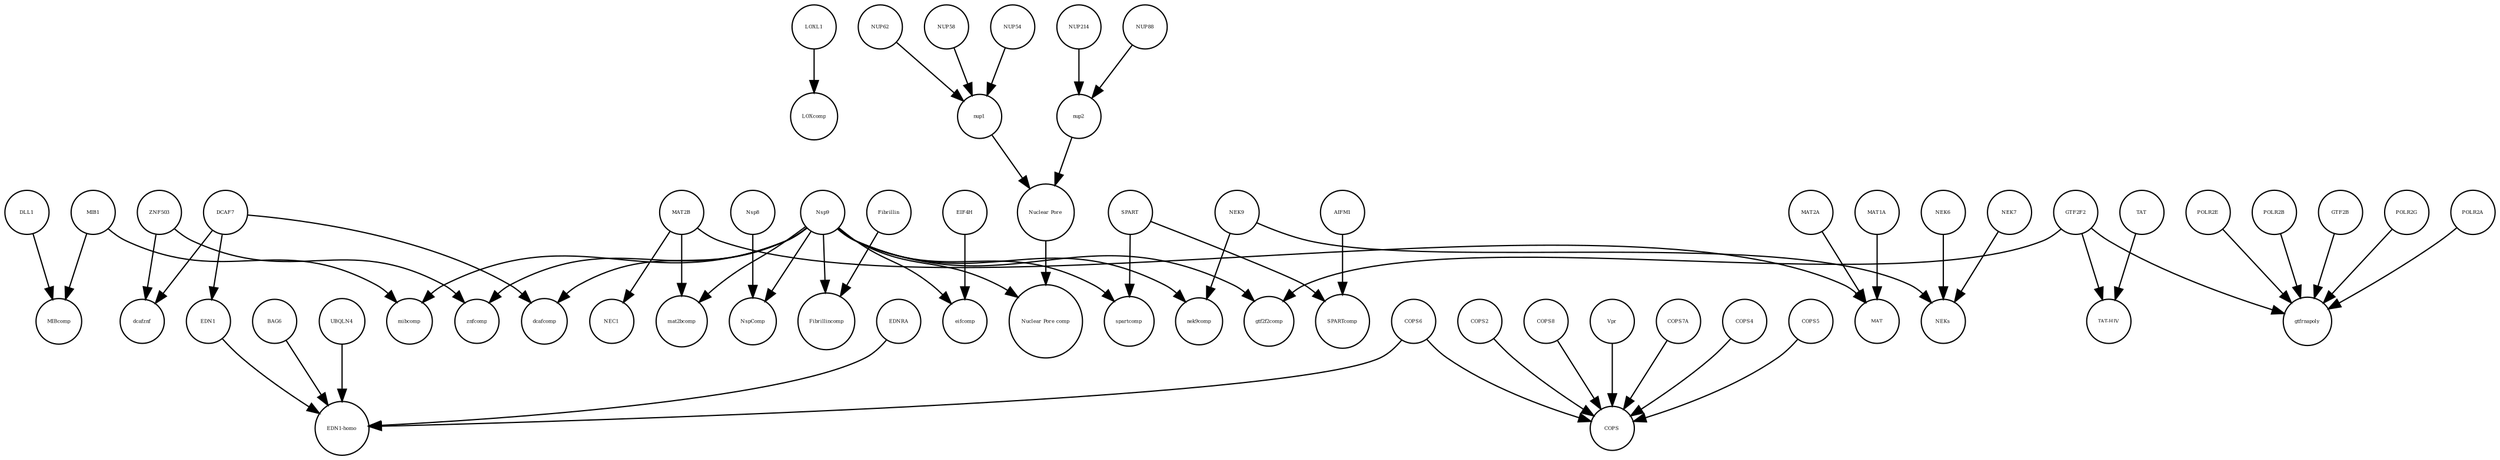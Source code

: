 strict digraph  {
LOXL1 [annotation="", bipartite=0, cls=macromolecule, fontsize=4, label=LOXL1, shape=circle];
NEC1 [annotation="", bipartite=0, cls=complex, fontsize=4, label=NEC1, shape=circle];
NUP58 [annotation=urn_miriam_uniprot_Q9BVL2, bipartite=0, cls=macromolecule, fontsize=4, label=NUP58, shape=circle];
mibcomp [annotation="", bipartite=0, cls=complex, fontsize=4, label=mibcomp, shape=circle];
POLR2A [annotation=urn_miriam_uniprot_P30876, bipartite=0, cls=macromolecule, fontsize=4, label=POLR2A, shape=circle];
POLR2E [annotation="", bipartite=0, cls=macromolecule, fontsize=4, label=POLR2E, shape=circle];
UBQLN4 [annotation="", bipartite=0, cls=macromolecule, fontsize=4, label=UBQLN4, shape=circle];
SPARTcomp [annotation="", bipartite=0, cls=complex, fontsize=4, label=SPARTcomp, shape=circle];
LOXcomp [annotation="", bipartite=0, cls=complex, fontsize=4, label=LOXcomp, shape=circle];
Fibrillin [annotation="", bipartite=0, cls=complex, fontsize=4, label=Fibrillin, shape=circle];
znfcomp [annotation="", bipartite=0, cls=complex, fontsize=4, label=znfcomp, shape=circle];
"EDN1-homo" [annotation="", bipartite=0, cls=complex, fontsize=4, label="EDN1-homo", shape=circle];
ZNF503 [annotation=urn_miriam_uniprot_Q96F45, bipartite=0, cls=macromolecule, fontsize=4, label=ZNF503, shape=circle];
POLR2B [annotation="", bipartite=0, cls=macromolecule, fontsize=4, label=POLR2B, shape=circle];
NEK6 [annotation="", bipartite=0, cls=macromolecule, fontsize=4, label=NEK6, shape=circle];
MAT2B [annotation="urn_miriam_uniprot_Q9NZL9|urn_miriam_pubmed_10644686|urn_miriam_pubmed_23189196|urn_miriam_pubmed_25075345|urn_miriam_pubmed_23425511", bipartite=0, cls=macromolecule, fontsize=4, label=MAT2B, shape=circle];
NspComp [annotation="", bipartite=0, cls=complex, fontsize=4, label=NspComp, shape=circle];
"TAT-HIV" [annotation="", bipartite=0, cls=complex, fontsize=4, label="TAT-HIV", shape=circle];
NEK7 [annotation="", bipartite=0, cls=macromolecule, fontsize=4, label=NEK7, shape=circle];
mat2bcomp [annotation="", bipartite=0, cls=complex, fontsize=4, label=mat2bcomp, shape=circle];
nup1 [annotation="", bipartite=0, cls=complex, fontsize=4, label=nup1, shape=circle];
COPS6 [annotation="", bipartite=0, cls=macromolecule, fontsize=4, label=COPS6, shape=circle];
COPS2 [annotation="", bipartite=0, cls=macromolecule, fontsize=4, label=COPS2, shape=circle];
Nsp9 [annotation="urn_miriam_uniprot_P0DTD1|urn_miriam_ncbiprotein_YP_009725305", bipartite=0, cls=macromolecule, fontsize=4, label=Nsp9, shape=circle];
MIBcomp [annotation="", bipartite=0, cls=complex, fontsize=4, label=MIBcomp, shape=circle];
spartcomp [annotation="", bipartite=0, cls=complex, fontsize=4, label=spartcomp, shape=circle];
EDNRA [annotation="", bipartite=0, cls=macromolecule, fontsize=4, label=EDNRA, shape=circle];
GTF2F2 [annotation="urn_miriam_uniprot_P13984|urn_miriam_pubmed_10428810", bipartite=0, cls=macromolecule, fontsize=4, label=GTF2F2, shape=circle];
gtfrnapoly [annotation="", bipartite=0, cls=complex, fontsize=4, label=gtfrnapoly, shape=circle];
NEK9 [annotation=urn_miriam_uniprot_Q8TD19, bipartite=0, cls=macromolecule, fontsize=4, label=NEK9, shape=circle];
DCAF7 [annotation="urn_miriam_uniprot_P61962|urn_miriam_pubmed_16887337|urn_miriam_pubmed_16949367", bipartite=0, cls=macromolecule, fontsize=4, label=DCAF7, shape=circle];
NUP54 [annotation=urn_miriam_uniprot_Q7Z3B4, bipartite=0, cls=macromolecule, fontsize=4, label=NUP54, shape=circle];
COPS8 [annotation="", bipartite=0, cls=macromolecule, fontsize=4, label=COPS8, shape=circle];
MAT2A [annotation="", bipartite=0, cls=macromolecule, fontsize=4, label=MAT2A, shape=circle];
MAT [annotation="", bipartite=0, cls=complex, fontsize=4, label=MAT, shape=circle];
EIF4H [annotation="urn_miriam_uniprot_Q15056|urn_miriam_pubmed_10585411|urn_miriam_pubmed_11418588", bipartite=0, cls=macromolecule, fontsize=4, label=EIF4H, shape=circle];
NUP214 [annotation=urn_miriam_uniprot_P35658, bipartite=0, cls=macromolecule, fontsize=4, label=NUP214, shape=circle];
GTF2B [annotation="", bipartite=0, cls=macromolecule, fontsize=4, label=GTF2B, shape=circle];
Vpr [annotation="", bipartite=0, cls=macromolecule, fontsize=4, label=Vpr, shape=circle];
COPS7A [annotation="", bipartite=0, cls=macromolecule, fontsize=4, label=COPS7A, shape=circle];
Fibrillincomp [annotation="", bipartite=0, cls=complex, fontsize=4, label=Fibrillincomp, shape=circle];
"Nuclear Pore" [annotation="", bipartite=0, cls=complex, fontsize=4, label="Nuclear Pore", shape=circle];
COPS [annotation="", bipartite=0, cls=complex, fontsize=4, label=COPS, shape=circle];
eifcomp [annotation="", bipartite=0, cls=complex, fontsize=4, label=eifcomp, shape=circle];
Nsp8 [annotation="urn_miriam_uniprot_P0DTD1|urn_miriam_ncbiprotein_YP_009725304", bipartite=0, cls=macromolecule, fontsize=4, label=Nsp8, shape=circle];
nek9comp [annotation="", bipartite=0, cls=complex, fontsize=4, label=nek9comp, shape=circle];
EDN1 [annotation=urn_miriam_uniprot_P05305, bipartite=0, cls=macromolecule, fontsize=4, label=EDN1, shape=circle];
dcafcomp [annotation="", bipartite=0, cls=complex, fontsize=4, label=dcafcomp, shape=circle];
TAT [annotation="", bipartite=0, cls=macromolecule, fontsize=4, label=TAT, shape=circle];
BAG6 [annotation="", bipartite=0, cls=macromolecule, fontsize=4, label=BAG6, shape=circle];
MIB1 [annotation="urn_miriam_uniprot_Q86YT6|urn_miriam_pubmed_24185901", bipartite=0, cls=macromolecule, fontsize=4, label=MIB1, shape=circle];
COPS4 [annotation="", bipartite=0, cls=macromolecule, fontsize=4, label=COPS4, shape=circle];
COPS5 [annotation="", bipartite=0, cls=macromolecule, fontsize=4, label=COPS5, shape=circle];
nup2 [annotation="", bipartite=0, cls=complex, fontsize=4, label=nup2, shape=circle];
dcafznf [annotation="", bipartite=0, cls=complex, fontsize=4, label=dcafznf, shape=circle];
gtf2f2comp [annotation="", bipartite=0, cls=complex, fontsize=4, label=gtf2f2comp, shape=circle];
DLL1 [annotation="", bipartite=0, cls=macromolecule, fontsize=4, label=DLL1, shape=circle];
SPART [annotation=urn_miriam_uniprot_Q8N0X7, bipartite=0, cls=macromolecule, fontsize=4, label=SPART, shape=circle];
NUP88 [annotation="urn_miriam_uniprot_Q99567|urn_miriam_pubmed_30543681", bipartite=0, cls=macromolecule, fontsize=4, label=NUP88, shape=circle];
POLR2G [annotation="", bipartite=0, cls=macromolecule, fontsize=4, label=POLR2G, shape=circle];
NEKs [annotation="", bipartite=0, cls=complex, fontsize=4, label=NEKs, shape=circle];
AIFM1 [annotation="", bipartite=0, cls=macromolecule, fontsize=4, label=AIFM1, shape=circle];
"Nuclear Pore comp" [annotation="", bipartite=0, cls=complex, fontsize=4, label="Nuclear Pore comp", shape=circle];
NUP62 [annotation=urn_miriam_uniprot_P37198, bipartite=0, cls=macromolecule, fontsize=4, label=NUP62, shape=circle];
MAT1A [annotation="", bipartite=0, cls=macromolecule, fontsize=4, label=MAT1A, shape=circle];
LOXL1 -> LOXcomp  [annotation="", interaction_type=production];
NUP58 -> nup1  [annotation="", interaction_type=production];
POLR2A -> gtfrnapoly  [annotation="", interaction_type=production];
POLR2E -> gtfrnapoly  [annotation="", interaction_type=production];
UBQLN4 -> "EDN1-homo"  [annotation="", interaction_type=production];
Fibrillin -> Fibrillincomp  [annotation="", interaction_type=production];
ZNF503 -> znfcomp  [annotation="", interaction_type=production];
ZNF503 -> dcafznf  [annotation="", interaction_type=production];
POLR2B -> gtfrnapoly  [annotation="", interaction_type=production];
NEK6 -> NEKs  [annotation="", interaction_type=production];
MAT2B -> NEC1  [annotation="", interaction_type=production];
MAT2B -> MAT  [annotation="", interaction_type=production];
MAT2B -> mat2bcomp  [annotation="", interaction_type=production];
NEK7 -> NEKs  [annotation="", interaction_type=production];
nup1 -> "Nuclear Pore"  [annotation="", interaction_type=production];
COPS6 -> "EDN1-homo"  [annotation="", interaction_type=production];
COPS6 -> COPS  [annotation="", interaction_type=production];
COPS2 -> COPS  [annotation="", interaction_type=production];
Nsp9 -> "Nuclear Pore comp"  [annotation="", interaction_type=production];
Nsp9 -> gtf2f2comp  [annotation="", interaction_type=production];
Nsp9 -> nek9comp  [annotation="", interaction_type=production];
Nsp9 -> znfcomp  [annotation="", interaction_type=production];
Nsp9 -> eifcomp  [annotation="", interaction_type=production];
Nsp9 -> Fibrillincomp  [annotation="", interaction_type=production];
Nsp9 -> NspComp  [annotation="", interaction_type=production];
Nsp9 -> mat2bcomp  [annotation="", interaction_type=production];
Nsp9 -> dcafcomp  [annotation="", interaction_type=production];
Nsp9 -> spartcomp  [annotation="", interaction_type=production];
Nsp9 -> mibcomp  [annotation="", interaction_type=production];
EDNRA -> "EDN1-homo"  [annotation="", interaction_type=production];
GTF2F2 -> "TAT-HIV"  [annotation="", interaction_type=production];
GTF2F2 -> gtf2f2comp  [annotation="", interaction_type=production];
GTF2F2 -> gtfrnapoly  [annotation="", interaction_type=production];
NEK9 -> nek9comp  [annotation="", interaction_type=production];
NEK9 -> NEKs  [annotation="", interaction_type=production];
DCAF7 -> dcafznf  [annotation="", interaction_type=production];
DCAF7 -> dcafcomp  [annotation="", interaction_type=production];
DCAF7 -> EDN1  [annotation=urn_miriam_pubmed_27880803, interaction_type=catalysis];
NUP54 -> nup1  [annotation="", interaction_type=production];
COPS8 -> COPS  [annotation="", interaction_type=production];
MAT2A -> MAT  [annotation="", interaction_type=production];
EIF4H -> eifcomp  [annotation="", interaction_type=production];
NUP214 -> nup2  [annotation="", interaction_type=production];
GTF2B -> gtfrnapoly  [annotation="", interaction_type=production];
Vpr -> COPS  [annotation="", interaction_type=production];
COPS7A -> COPS  [annotation="", interaction_type=production];
"Nuclear Pore" -> "Nuclear Pore comp"  [annotation="", interaction_type=production];
Nsp8 -> NspComp  [annotation="", interaction_type=production];
EDN1 -> "EDN1-homo"  [annotation="", interaction_type=production];
TAT -> "TAT-HIV"  [annotation="", interaction_type=production];
BAG6 -> "EDN1-homo"  [annotation="", interaction_type=production];
MIB1 -> MIBcomp  [annotation="", interaction_type=production];
MIB1 -> mibcomp  [annotation="", interaction_type=production];
COPS4 -> COPS  [annotation="", interaction_type=production];
COPS5 -> COPS  [annotation="", interaction_type=production];
nup2 -> "Nuclear Pore"  [annotation="", interaction_type=production];
DLL1 -> MIBcomp  [annotation="", interaction_type=production];
SPART -> SPARTcomp  [annotation="", interaction_type=production];
SPART -> spartcomp  [annotation="", interaction_type=production];
NUP88 -> nup2  [annotation="", interaction_type=production];
POLR2G -> gtfrnapoly  [annotation="", interaction_type=production];
AIFM1 -> SPARTcomp  [annotation="", interaction_type=production];
NUP62 -> nup1  [annotation="", interaction_type=production];
MAT1A -> MAT  [annotation="", interaction_type=production];
}
